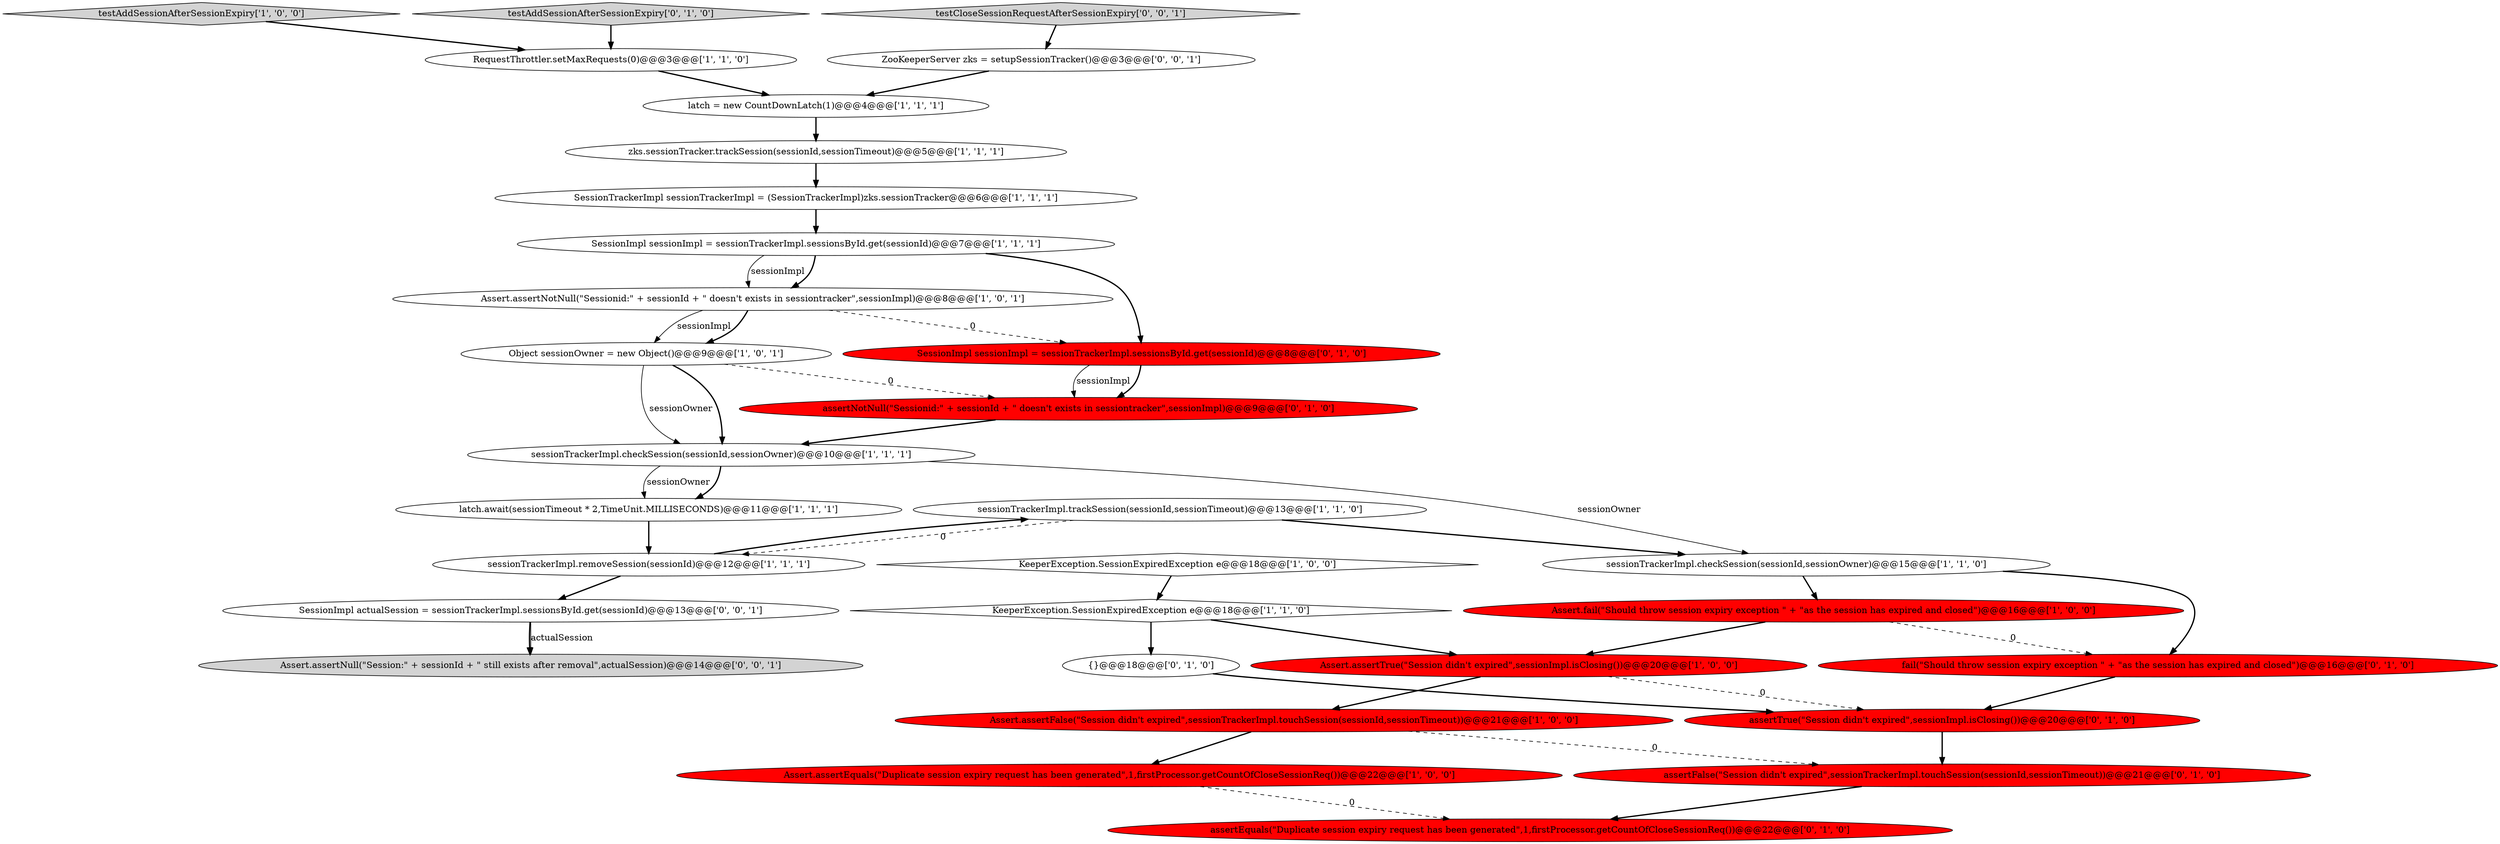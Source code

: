 digraph {
10 [style = filled, label = "sessionTrackerImpl.trackSession(sessionId,sessionTimeout)@@@13@@@['1', '1', '0']", fillcolor = white, shape = ellipse image = "AAA0AAABBB1BBB"];
17 [style = filled, label = "SessionTrackerImpl sessionTrackerImpl = (SessionTrackerImpl)zks.sessionTracker@@@6@@@['1', '1', '1']", fillcolor = white, shape = ellipse image = "AAA0AAABBB1BBB"];
1 [style = filled, label = "latch.await(sessionTimeout * 2,TimeUnit.MILLISECONDS)@@@11@@@['1', '1', '1']", fillcolor = white, shape = ellipse image = "AAA0AAABBB1BBB"];
25 [style = filled, label = "assertTrue(\"Session didn't expired\",sessionImpl.isClosing())@@@20@@@['0', '1', '0']", fillcolor = red, shape = ellipse image = "AAA1AAABBB2BBB"];
23 [style = filled, label = "testAddSessionAfterSessionExpiry['0', '1', '0']", fillcolor = lightgray, shape = diamond image = "AAA0AAABBB2BBB"];
9 [style = filled, label = "Assert.assertTrue(\"Session didn't expired\",sessionImpl.isClosing())@@@20@@@['1', '0', '0']", fillcolor = red, shape = ellipse image = "AAA1AAABBB1BBB"];
28 [style = filled, label = "Assert.assertNull(\"Session:\" + sessionId + \" still exists after removal\",actualSession)@@@14@@@['0', '0', '1']", fillcolor = lightgray, shape = ellipse image = "AAA0AAABBB3BBB"];
13 [style = filled, label = "testAddSessionAfterSessionExpiry['1', '0', '0']", fillcolor = lightgray, shape = diamond image = "AAA0AAABBB1BBB"];
4 [style = filled, label = "Assert.fail(\"Should throw session expiry exception \" + \"as the session has expired and closed\")@@@16@@@['1', '0', '0']", fillcolor = red, shape = ellipse image = "AAA1AAABBB1BBB"];
6 [style = filled, label = "Assert.assertNotNull(\"Sessionid:\" + sessionId + \" doesn't exists in sessiontracker\",sessionImpl)@@@8@@@['1', '0', '1']", fillcolor = white, shape = ellipse image = "AAA0AAABBB1BBB"];
22 [style = filled, label = "assertFalse(\"Session didn't expired\",sessionTrackerImpl.touchSession(sessionId,sessionTimeout))@@@21@@@['0', '1', '0']", fillcolor = red, shape = ellipse image = "AAA1AAABBB2BBB"];
0 [style = filled, label = "zks.sessionTracker.trackSession(sessionId,sessionTimeout)@@@5@@@['1', '1', '1']", fillcolor = white, shape = ellipse image = "AAA0AAABBB1BBB"];
15 [style = filled, label = "sessionTrackerImpl.removeSession(sessionId)@@@12@@@['1', '1', '1']", fillcolor = white, shape = ellipse image = "AAA0AAABBB1BBB"];
7 [style = filled, label = "Assert.assertEquals(\"Duplicate session expiry request has been generated\",1,firstProcessor.getCountOfCloseSessionReq())@@@22@@@['1', '0', '0']", fillcolor = red, shape = ellipse image = "AAA1AAABBB1BBB"];
18 [style = filled, label = "sessionTrackerImpl.checkSession(sessionId,sessionOwner)@@@15@@@['1', '1', '0']", fillcolor = white, shape = ellipse image = "AAA0AAABBB1BBB"];
26 [style = filled, label = "assertEquals(\"Duplicate session expiry request has been generated\",1,firstProcessor.getCountOfCloseSessionReq())@@@22@@@['0', '1', '0']", fillcolor = red, shape = ellipse image = "AAA1AAABBB2BBB"];
16 [style = filled, label = "KeeperException.SessionExpiredException e@@@18@@@['1', '1', '0']", fillcolor = white, shape = diamond image = "AAA0AAABBB1BBB"];
11 [style = filled, label = "KeeperException.SessionExpiredException e@@@18@@@['1', '0', '0']", fillcolor = white, shape = diamond image = "AAA0AAABBB1BBB"];
21 [style = filled, label = "{}@@@18@@@['0', '1', '0']", fillcolor = white, shape = ellipse image = "AAA0AAABBB2BBB"];
19 [style = filled, label = "assertNotNull(\"Sessionid:\" + sessionId + \" doesn't exists in sessiontracker\",sessionImpl)@@@9@@@['0', '1', '0']", fillcolor = red, shape = ellipse image = "AAA1AAABBB2BBB"];
5 [style = filled, label = "SessionImpl sessionImpl = sessionTrackerImpl.sessionsById.get(sessionId)@@@7@@@['1', '1', '1']", fillcolor = white, shape = ellipse image = "AAA0AAABBB1BBB"];
12 [style = filled, label = "Assert.assertFalse(\"Session didn't expired\",sessionTrackerImpl.touchSession(sessionId,sessionTimeout))@@@21@@@['1', '0', '0']", fillcolor = red, shape = ellipse image = "AAA1AAABBB1BBB"];
14 [style = filled, label = "sessionTrackerImpl.checkSession(sessionId,sessionOwner)@@@10@@@['1', '1', '1']", fillcolor = white, shape = ellipse image = "AAA0AAABBB1BBB"];
3 [style = filled, label = "latch = new CountDownLatch(1)@@@4@@@['1', '1', '1']", fillcolor = white, shape = ellipse image = "AAA0AAABBB1BBB"];
24 [style = filled, label = "fail(\"Should throw session expiry exception \" + \"as the session has expired and closed\")@@@16@@@['0', '1', '0']", fillcolor = red, shape = ellipse image = "AAA1AAABBB2BBB"];
8 [style = filled, label = "Object sessionOwner = new Object()@@@9@@@['1', '0', '1']", fillcolor = white, shape = ellipse image = "AAA0AAABBB1BBB"];
20 [style = filled, label = "SessionImpl sessionImpl = sessionTrackerImpl.sessionsById.get(sessionId)@@@8@@@['0', '1', '0']", fillcolor = red, shape = ellipse image = "AAA1AAABBB2BBB"];
2 [style = filled, label = "RequestThrottler.setMaxRequests(0)@@@3@@@['1', '1', '0']", fillcolor = white, shape = ellipse image = "AAA0AAABBB1BBB"];
30 [style = filled, label = "SessionImpl actualSession = sessionTrackerImpl.sessionsById.get(sessionId)@@@13@@@['0', '0', '1']", fillcolor = white, shape = ellipse image = "AAA0AAABBB3BBB"];
29 [style = filled, label = "testCloseSessionRequestAfterSessionExpiry['0', '0', '1']", fillcolor = lightgray, shape = diamond image = "AAA0AAABBB3BBB"];
27 [style = filled, label = "ZooKeeperServer zks = setupSessionTracker()@@@3@@@['0', '0', '1']", fillcolor = white, shape = ellipse image = "AAA0AAABBB3BBB"];
10->15 [style = dashed, label="0"];
4->9 [style = bold, label=""];
10->18 [style = bold, label=""];
11->16 [style = bold, label=""];
22->26 [style = bold, label=""];
17->5 [style = bold, label=""];
15->10 [style = bold, label=""];
18->24 [style = bold, label=""];
8->14 [style = solid, label="sessionOwner"];
8->19 [style = dashed, label="0"];
25->22 [style = bold, label=""];
5->20 [style = bold, label=""];
6->20 [style = dashed, label="0"];
0->17 [style = bold, label=""];
1->15 [style = bold, label=""];
2->3 [style = bold, label=""];
27->3 [style = bold, label=""];
8->14 [style = bold, label=""];
14->18 [style = solid, label="sessionOwner"];
15->30 [style = bold, label=""];
21->25 [style = bold, label=""];
30->28 [style = solid, label="actualSession"];
12->7 [style = bold, label=""];
3->0 [style = bold, label=""];
14->1 [style = bold, label=""];
29->27 [style = bold, label=""];
6->8 [style = solid, label="sessionImpl"];
30->28 [style = bold, label=""];
19->14 [style = bold, label=""];
5->6 [style = bold, label=""];
18->4 [style = bold, label=""];
24->25 [style = bold, label=""];
16->21 [style = bold, label=""];
14->1 [style = solid, label="sessionOwner"];
6->8 [style = bold, label=""];
9->25 [style = dashed, label="0"];
12->22 [style = dashed, label="0"];
9->12 [style = bold, label=""];
23->2 [style = bold, label=""];
4->24 [style = dashed, label="0"];
7->26 [style = dashed, label="0"];
20->19 [style = bold, label=""];
5->6 [style = solid, label="sessionImpl"];
16->9 [style = bold, label=""];
13->2 [style = bold, label=""];
20->19 [style = solid, label="sessionImpl"];
}
